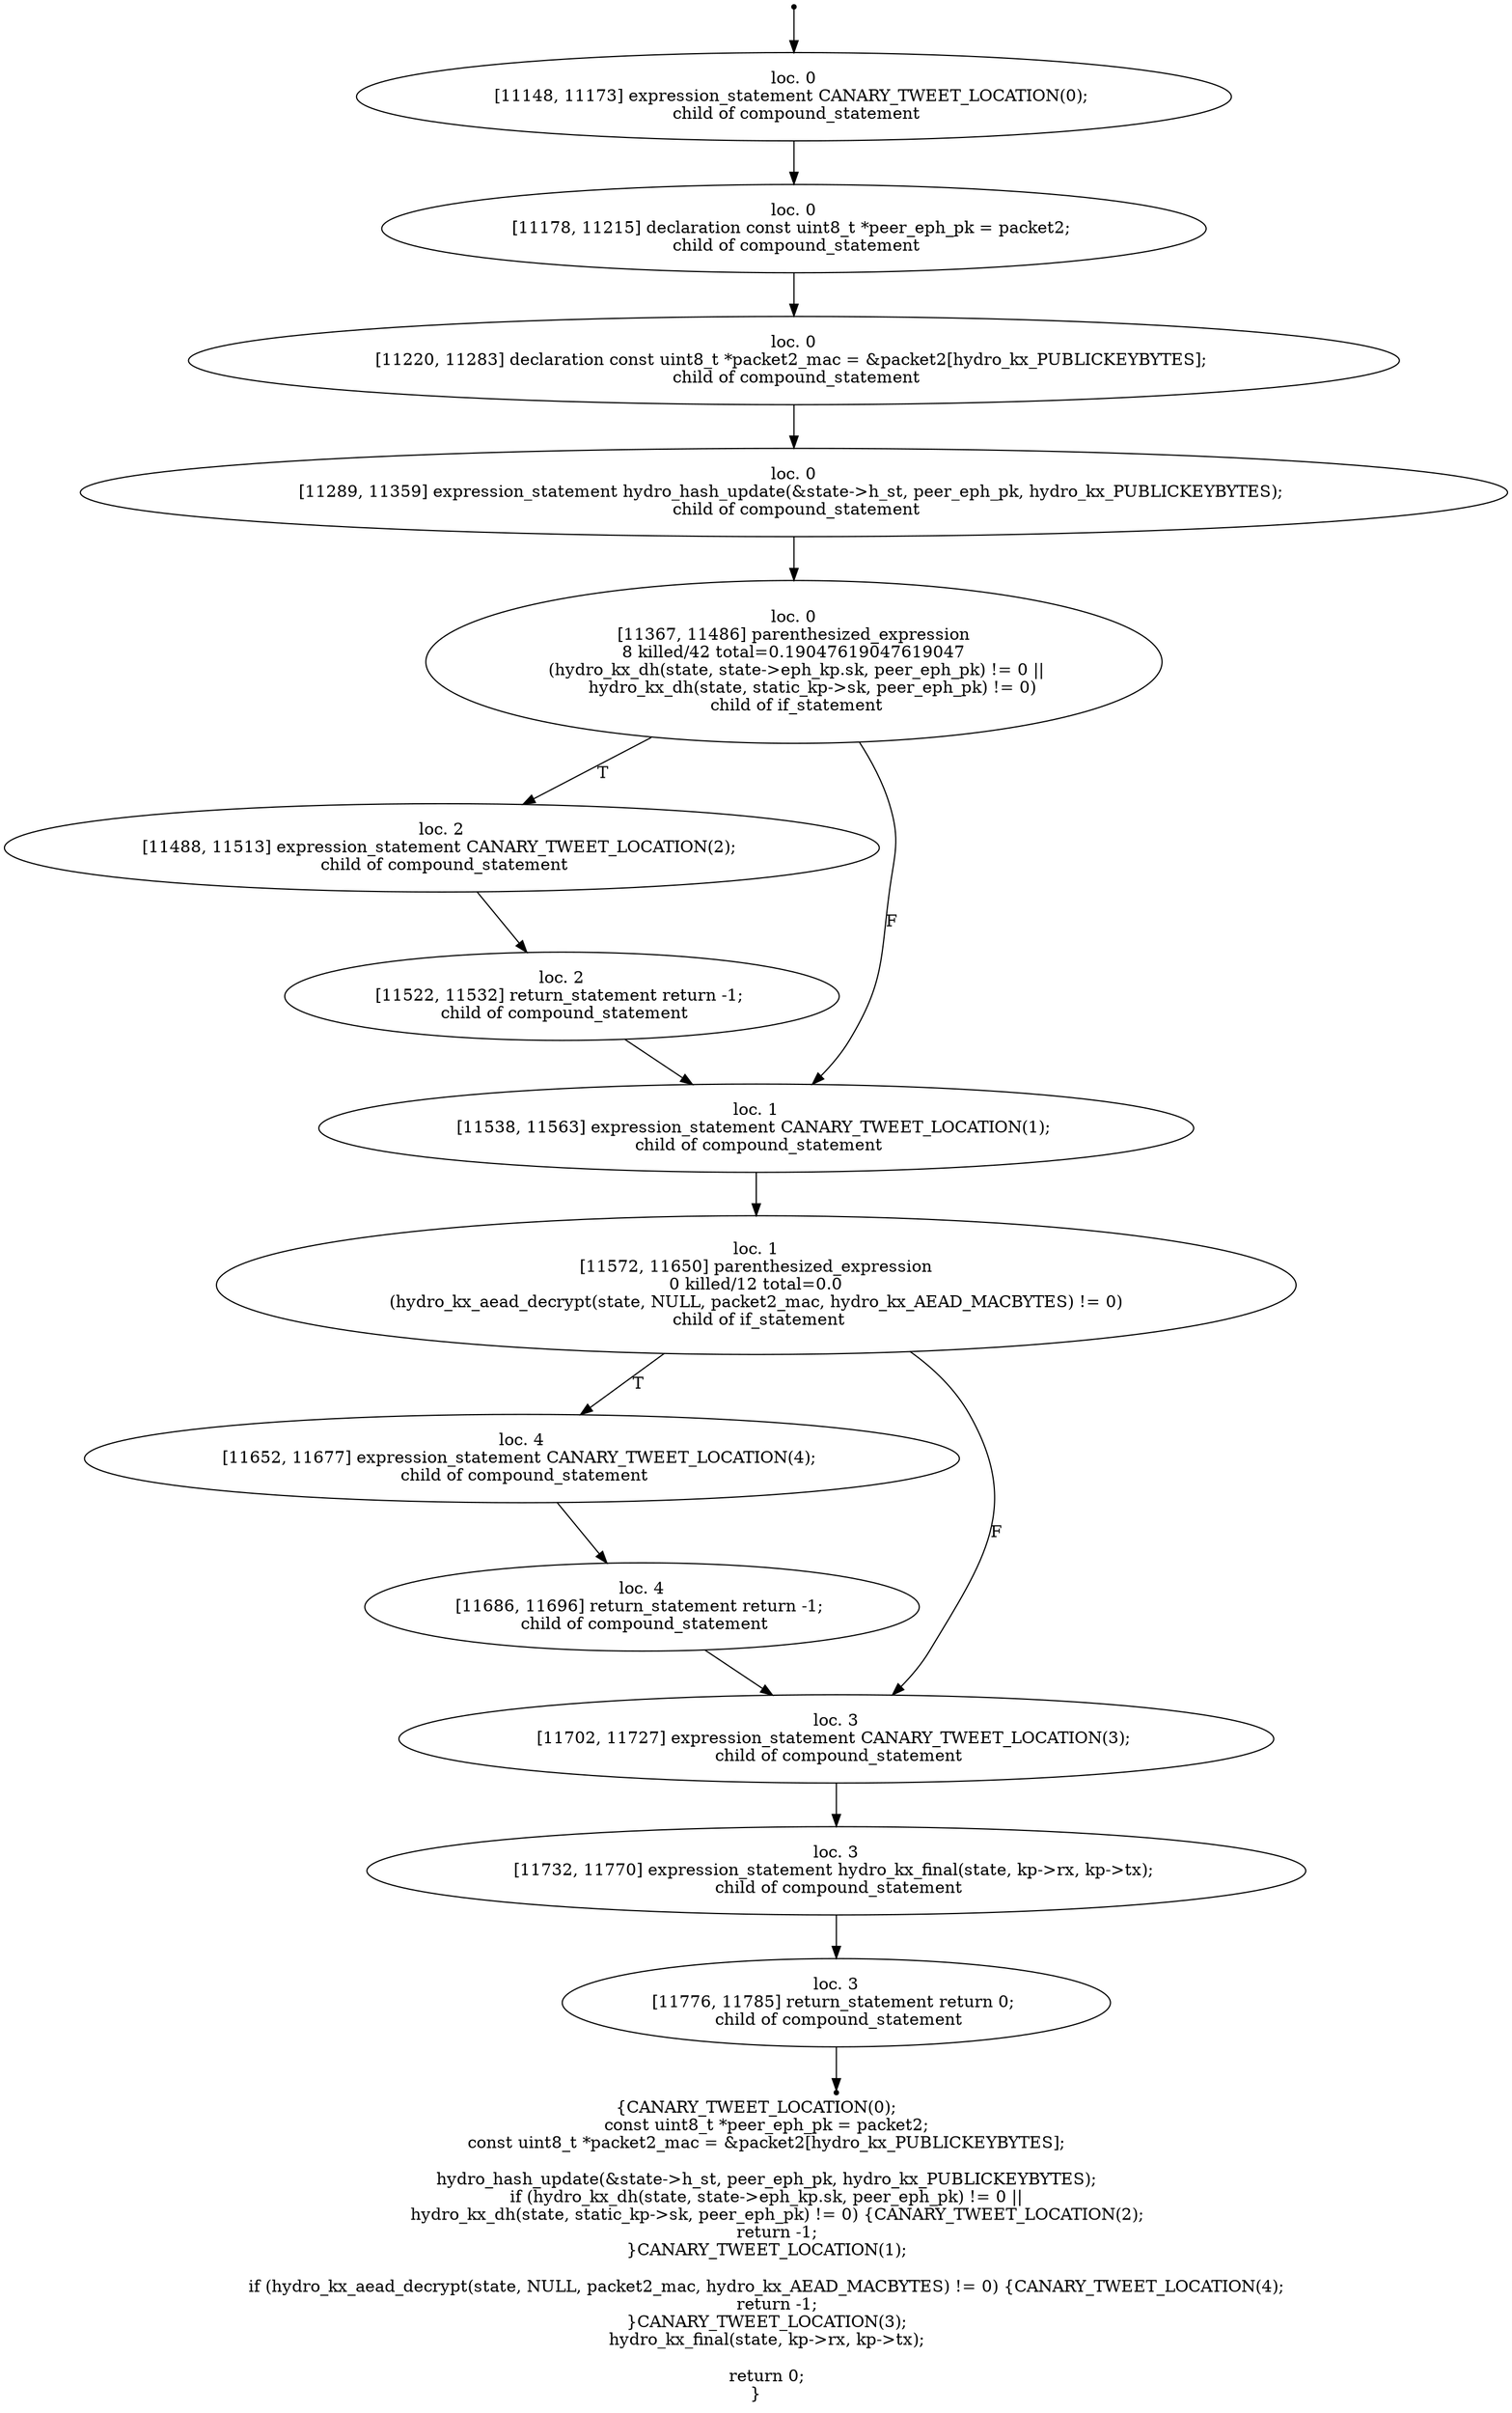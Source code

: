 digraph hydro_kx_kk_3_16 {
	initial [shape=point]
	initial -> "loc. 0
[11148, 11173] expression_statement CANARY_TWEET_LOCATION(0); 
 child of compound_statement"
	final [shape=point]
	"loc. 3
[11776, 11785] return_statement return 0; 
 child of compound_statement" -> final
	"loc. 0
[11148, 11173] expression_statement CANARY_TWEET_LOCATION(0); 
 child of compound_statement"
	"loc. 0
[11148, 11173] expression_statement CANARY_TWEET_LOCATION(0); 
 child of compound_statement" -> "loc. 0
[11178, 11215] declaration const uint8_t *peer_eph_pk = packet2; 
 child of compound_statement"
	"loc. 0
[11178, 11215] declaration const uint8_t *peer_eph_pk = packet2; 
 child of compound_statement"
	"loc. 0
[11178, 11215] declaration const uint8_t *peer_eph_pk = packet2; 
 child of compound_statement" -> "loc. 0
[11220, 11283] declaration const uint8_t *packet2_mac = &packet2[hydro_kx_PUBLICKEYBYTES]; 
 child of compound_statement"
	"loc. 0
[11220, 11283] declaration const uint8_t *packet2_mac = &packet2[hydro_kx_PUBLICKEYBYTES]; 
 child of compound_statement"
	"loc. 0
[11220, 11283] declaration const uint8_t *packet2_mac = &packet2[hydro_kx_PUBLICKEYBYTES]; 
 child of compound_statement" -> "loc. 0
[11289, 11359] expression_statement hydro_hash_update(&state->h_st, peer_eph_pk, hydro_kx_PUBLICKEYBYTES); 
 child of compound_statement"
	"loc. 0
[11289, 11359] expression_statement hydro_hash_update(&state->h_st, peer_eph_pk, hydro_kx_PUBLICKEYBYTES); 
 child of compound_statement"
	"loc. 0
[11289, 11359] expression_statement hydro_hash_update(&state->h_st, peer_eph_pk, hydro_kx_PUBLICKEYBYTES); 
 child of compound_statement" -> "loc. 0
[11367, 11486] parenthesized_expression
8 killed/42 total=0.19047619047619047
 (hydro_kx_dh(state, state->eph_kp.sk, peer_eph_pk) != 0 ||
        hydro_kx_dh(state, static_kp->sk, peer_eph_pk) != 0) 
 child of if_statement"
	"loc. 0
[11367, 11486] parenthesized_expression
8 killed/42 total=0.19047619047619047
 (hydro_kx_dh(state, state->eph_kp.sk, peer_eph_pk) != 0 ||
        hydro_kx_dh(state, static_kp->sk, peer_eph_pk) != 0) 
 child of if_statement"
	"loc. 0
[11367, 11486] parenthesized_expression
8 killed/42 total=0.19047619047619047
 (hydro_kx_dh(state, state->eph_kp.sk, peer_eph_pk) != 0 ||
        hydro_kx_dh(state, static_kp->sk, peer_eph_pk) != 0) 
 child of if_statement" -> "loc. 2
[11488, 11513] expression_statement CANARY_TWEET_LOCATION(2); 
 child of compound_statement" [label=T]
	"loc. 0
[11367, 11486] parenthesized_expression
8 killed/42 total=0.19047619047619047
 (hydro_kx_dh(state, state->eph_kp.sk, peer_eph_pk) != 0 ||
        hydro_kx_dh(state, static_kp->sk, peer_eph_pk) != 0) 
 child of if_statement" -> "loc. 1
[11538, 11563] expression_statement CANARY_TWEET_LOCATION(1); 
 child of compound_statement" [label=F]
	"loc. 2
[11488, 11513] expression_statement CANARY_TWEET_LOCATION(2); 
 child of compound_statement"
	"loc. 2
[11488, 11513] expression_statement CANARY_TWEET_LOCATION(2); 
 child of compound_statement" -> "loc. 2
[11522, 11532] return_statement return -1; 
 child of compound_statement"
	"loc. 1
[11538, 11563] expression_statement CANARY_TWEET_LOCATION(1); 
 child of compound_statement"
	"loc. 1
[11538, 11563] expression_statement CANARY_TWEET_LOCATION(1); 
 child of compound_statement" -> "loc. 1
[11572, 11650] parenthesized_expression
0 killed/12 total=0.0
 (hydro_kx_aead_decrypt(state, NULL, packet2_mac, hydro_kx_AEAD_MACBYTES) != 0) 
 child of if_statement"
	"loc. 2
[11522, 11532] return_statement return -1; 
 child of compound_statement"
	"loc. 2
[11522, 11532] return_statement return -1; 
 child of compound_statement" -> "loc. 1
[11538, 11563] expression_statement CANARY_TWEET_LOCATION(1); 
 child of compound_statement"
	"loc. 1
[11572, 11650] parenthesized_expression
0 killed/12 total=0.0
 (hydro_kx_aead_decrypt(state, NULL, packet2_mac, hydro_kx_AEAD_MACBYTES) != 0) 
 child of if_statement"
	"loc. 1
[11572, 11650] parenthesized_expression
0 killed/12 total=0.0
 (hydro_kx_aead_decrypt(state, NULL, packet2_mac, hydro_kx_AEAD_MACBYTES) != 0) 
 child of if_statement" -> "loc. 4
[11652, 11677] expression_statement CANARY_TWEET_LOCATION(4); 
 child of compound_statement" [label=T]
	"loc. 1
[11572, 11650] parenthesized_expression
0 killed/12 total=0.0
 (hydro_kx_aead_decrypt(state, NULL, packet2_mac, hydro_kx_AEAD_MACBYTES) != 0) 
 child of if_statement" -> "loc. 3
[11702, 11727] expression_statement CANARY_TWEET_LOCATION(3); 
 child of compound_statement" [label=F]
	"loc. 4
[11652, 11677] expression_statement CANARY_TWEET_LOCATION(4); 
 child of compound_statement"
	"loc. 4
[11652, 11677] expression_statement CANARY_TWEET_LOCATION(4); 
 child of compound_statement" -> "loc. 4
[11686, 11696] return_statement return -1; 
 child of compound_statement"
	"loc. 3
[11702, 11727] expression_statement CANARY_TWEET_LOCATION(3); 
 child of compound_statement"
	"loc. 3
[11702, 11727] expression_statement CANARY_TWEET_LOCATION(3); 
 child of compound_statement" -> "loc. 3
[11732, 11770] expression_statement hydro_kx_final(state, kp->rx, kp->tx); 
 child of compound_statement"
	"loc. 4
[11686, 11696] return_statement return -1; 
 child of compound_statement"
	"loc. 4
[11686, 11696] return_statement return -1; 
 child of compound_statement" -> "loc. 3
[11702, 11727] expression_statement CANARY_TWEET_LOCATION(3); 
 child of compound_statement"
	"loc. 3
[11732, 11770] expression_statement hydro_kx_final(state, kp->rx, kp->tx); 
 child of compound_statement"
	"loc. 3
[11732, 11770] expression_statement hydro_kx_final(state, kp->rx, kp->tx); 
 child of compound_statement" -> "loc. 3
[11776, 11785] return_statement return 0; 
 child of compound_statement"
	"loc. 3
[11776, 11785] return_statement return 0; 
 child of compound_statement"
	label="{CANARY_TWEET_LOCATION(0);
    const uint8_t *peer_eph_pk = packet2;
    const uint8_t *packet2_mac = &packet2[hydro_kx_PUBLICKEYBYTES];

    hydro_hash_update(&state->h_st, peer_eph_pk, hydro_kx_PUBLICKEYBYTES);
    if (hydro_kx_dh(state, state->eph_kp.sk, peer_eph_pk) != 0 ||
        hydro_kx_dh(state, static_kp->sk, peer_eph_pk) != 0) {CANARY_TWEET_LOCATION(2);
        return -1;
    }CANARY_TWEET_LOCATION(1);

    if (hydro_kx_aead_decrypt(state, NULL, packet2_mac, hydro_kx_AEAD_MACBYTES) != 0) {CANARY_TWEET_LOCATION(4);
        return -1;
    }CANARY_TWEET_LOCATION(3);
    hydro_kx_final(state, kp->rx, kp->tx);

    return 0;
}"
}

